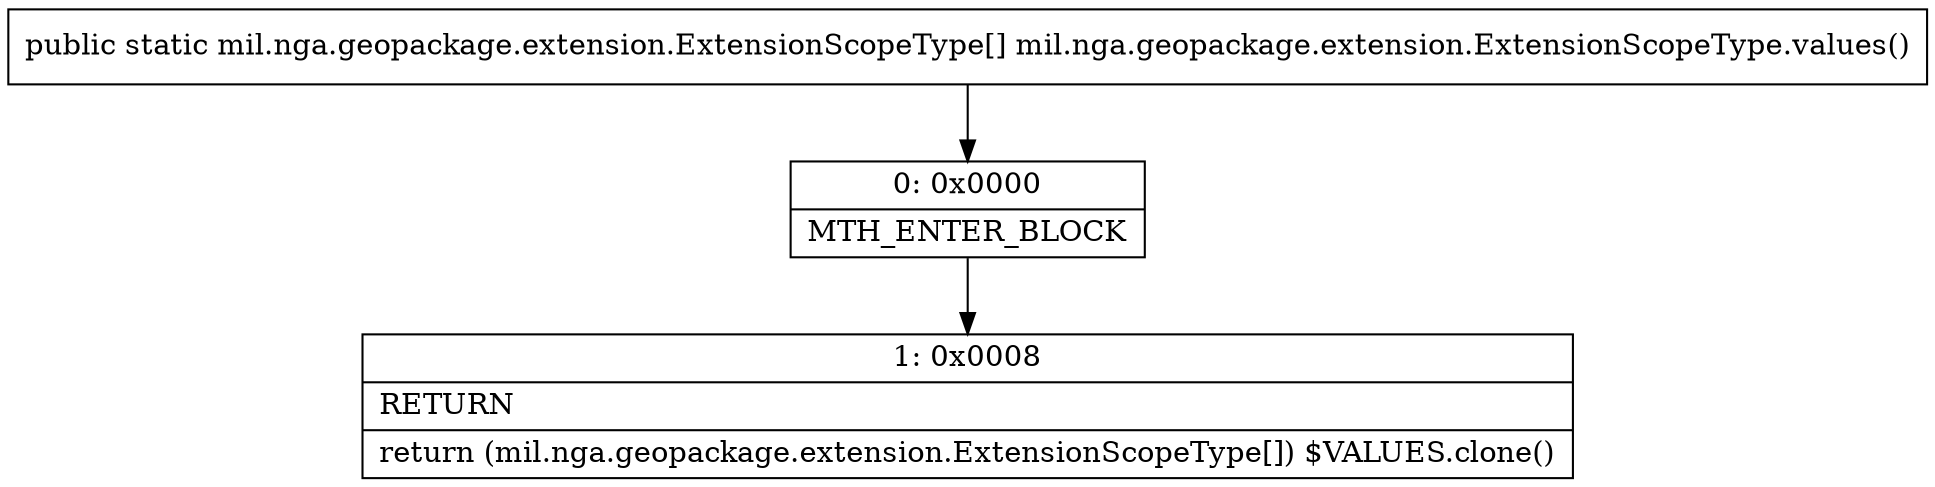 digraph "CFG formil.nga.geopackage.extension.ExtensionScopeType.values()[Lmil\/nga\/geopackage\/extension\/ExtensionScopeType;" {
Node_0 [shape=record,label="{0\:\ 0x0000|MTH_ENTER_BLOCK\l}"];
Node_1 [shape=record,label="{1\:\ 0x0008|RETURN\l|return (mil.nga.geopackage.extension.ExtensionScopeType[]) $VALUES.clone()\l}"];
MethodNode[shape=record,label="{public static mil.nga.geopackage.extension.ExtensionScopeType[] mil.nga.geopackage.extension.ExtensionScopeType.values() }"];
MethodNode -> Node_0;
Node_0 -> Node_1;
}

